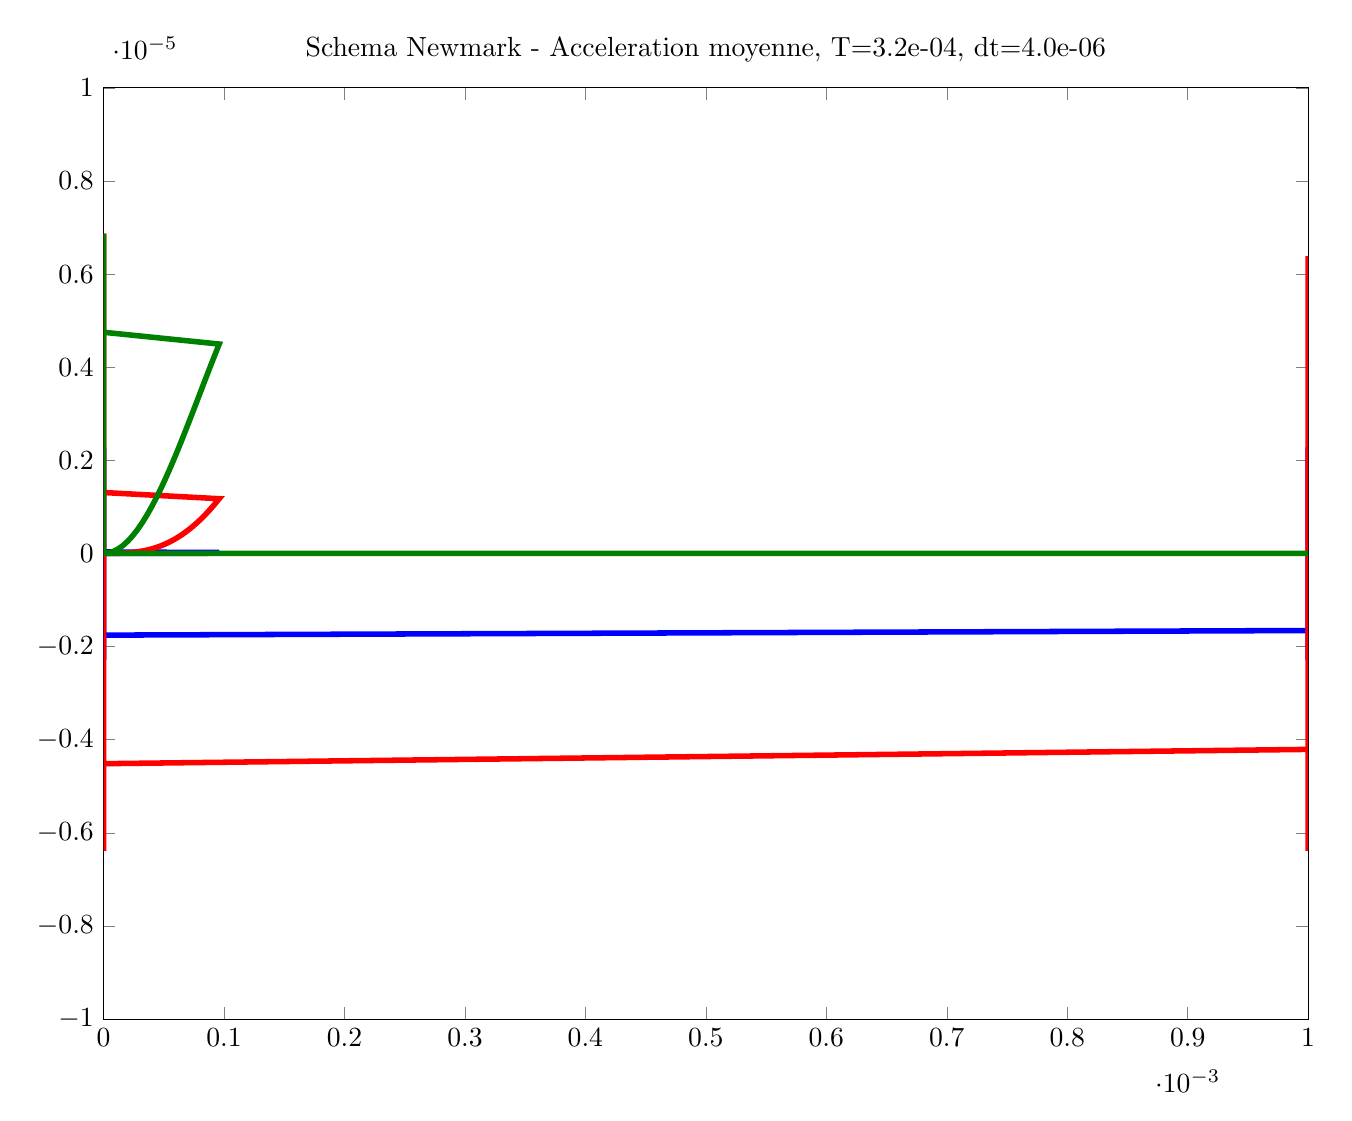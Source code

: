 % This file was created by matlab2tikz v0.4.7 (commit 9d7ddd53b3fb1f0df255c7d242269793e3f459e5) running on MATLAB 7.14.
% Copyright (c) 2008--2014, Nico Schlömer <nico.schloemer@gmail.com>
% All rights reserved.
% Minimal pgfplots version: 1.3
% 
% The latest updates can be retrieved from
%   http://www.mathworks.com/matlabcentral/fileexchange/22022-matlab2tikz
% where you can also make suggestions and rate matlab2tikz.
% 
\begin{tikzpicture}

\begin{axis}[%
width=6.023in,
height=4.656in,
scale only axis,
xmin=0,
xmax=0.001,
ymin=-1e-05,
ymax=1e-05,
title={Schema Newmark - Acceleration moyenne, T=3.2e-04, dt=4.0e-06}
]
\addplot [color=blue,solid,line width=2.0pt,forget plot]
  table[row sep=crcr]{0	0\\
4e-06	1.979e-26\\
8e-06	1.577e-24\\
1.2e-05	6.14e-23\\
1.6e-05	1.555e-21\\
2e-05	2.88e-20\\
2.4e-05	4.158e-19\\
2.8e-05	4.869e-18\\
3.2e-05	4.753e-17\\
3.6e-05	3.944e-16\\
4e-05	2.824e-15\\
4.4e-05	1.764e-14\\
4.8e-05	9.703e-14\\
5.2e-05	4.732e-13\\
5.6e-05	2.058e-12\\
6e-05	8.018e-12\\
6.4e-05	2.81e-11\\
6.8e-05	8.885e-11\\
7.2e-05	2.543e-10\\
7.6e-05	6.605e-10\\
8e-05	1.561e-09\\
8.4e-05	3.368e-09\\
8.8e-05	6.659e-09\\
9.2e-05	1.213e-08\\
9.6e-05	2.047e-08\\
0.0	3.23e-08\\
0.0	4.811e-08\\
0.0	6.831e-08\\
0.0	9.335e-08\\
0.0	1.237e-07\\
0.0	1.597e-07\\
0.0	2.016e-07\\
0.0	2.494e-07\\
0.0	3.03e-07\\
0.0	3.621e-07\\
0.0	4.264e-07\\
0.0	4.952e-07\\
0.0	5.679e-07\\
0.0	6.443e-07\\
0.0	7.238e-07\\
0.0	8.06e-07\\
0.0	8.904e-07\\
0.0	9.766e-07\\
0.0	1.064e-06\\
0.0	1.152e-06\\
0.0	1.24e-06\\
0.0	1.327e-06\\
0.0	1.413e-06\\
0.0	1.498e-06\\
0.0	1.581e-06\\
0.0	1.661e-06\\
0.0	1.738e-06\\
0.0	1.812e-06\\
0.0	1.881e-06\\
0.0	1.946e-06\\
0.0	2.006e-06\\
0.0	2.061e-06\\
0.0	2.111e-06\\
0.0	2.154e-06\\
0.0	2.192e-06\\
0.0	2.223e-06\\
0.0	2.248e-06\\
0.0	2.265e-06\\
0.0	2.276e-06\\
0.0	2.28e-06\\
0.0	2.277e-06\\
0.0	2.267e-06\\
0.0	2.25e-06\\
0.0	2.226e-06\\
0.0	2.194e-06\\
0.0	2.154e-06\\
0.0	2.107e-06\\
0.0	2.051e-06\\
0.0	1.986e-06\\
0.0	1.912e-06\\
0.0	1.829e-06\\
0.0	1.737e-06\\
0.0	1.635e-06\\
0.0	1.524e-06\\
0.0	1.404e-06\\
0.0	1.275e-06\\
0.0	1.139e-06\\
0.0	9.956e-07\\
0.0	8.455e-07\\
0.0	6.897e-07\\
0.0	5.296e-07\\
0.0	3.661e-07\\
0.0	2.006e-07\\
0.0	3.406e-08\\
0.0	-1.326e-07\\
0.0	-2.984e-07\\
0.0	-4.624e-07\\
0.0	-6.237e-07\\
0.0	-7.812e-07\\
0.0	-9.339e-07\\
0.0	-1.081e-06\\
0.0	-1.221e-06\\
0.0	-1.354e-06\\
0.0	-1.478e-06\\
0.0	-1.594e-06\\
0.0	-1.7e-06\\
0.0	-1.797e-06\\
0.0	-1.884e-06\\
0.0	-1.962e-06\\
0.0	-2.03e-06\\
0.0	-2.09e-06\\
0.0	-2.141e-06\\
0.0	-2.183e-06\\
0.0	-2.218e-06\\
0.0	-2.244e-06\\
0.0	-2.263e-06\\
0.0	-2.275e-06\\
0.0	-2.28e-06\\
0.0	-2.278e-06\\
0.0	-2.269e-06\\
0.0	-2.253e-06\\
0.0	-2.23e-06\\
0.0	-2.199e-06\\
0.0	-2.161e-06\\
0.0	-2.114e-06\\
0.0	-2.06e-06\\
0.0	-1.997e-06\\
0.0	-1.925e-06\\
0.0	-1.844e-06\\
0.0	-1.754e-06\\
0.001	-1.655e-06\\
0.001	-1.546e-06\\
0.001	-1.428e-06\\
0.001	-1.302e-06\\
0.001	-1.167e-06\\
0.001	-1.025e-06\\
0.001	-8.768e-07\\
0.001	-7.226e-07\\
0.001	-5.636e-07\\
0.001	-4.007e-07\\
0.001	-2.353e-07\\
0.001	-6.844e-08\\
0.001	9.868e-08\\
0.001	2.65e-07\\
0.001	4.294e-07\\
0.001	5.91e-07\\
0.001	7.49e-07\\
0.001	9.026e-07\\
0.001	1.051e-06\\
0.001	1.193e-06\\
0.001	1.327e-06\\
0.001	1.454e-06\\
0.001	1.572e-06\\
0.001	1.681e-06\\
0.001	1.78e-06\\
0.001	1.869e-06\\
0.001	1.949e-06\\
0.001	2.02e-06\\
0.001	2.081e-06\\
0.001	2.133e-06\\
0.001	2.177e-06\\
0.001	2.213e-06\\
0.001	2.241e-06\\
0.001	2.261e-06\\
0.001	2.274e-06\\
0.001	2.28e-06\\
0.001	2.279e-06\\
0.001	2.271e-06\\
0.001	2.256e-06\\
0.001	2.234e-06\\
0.001	2.204e-06\\
0.001	2.167e-06\\
0.001	2.123e-06\\
0.001	2.07e-06\\
0.001	2.008e-06\\
0.001	1.938e-06\\
0.001	1.859e-06\\
0.001	1.771e-06\\
0.001	1.674e-06\\
0.001	1.567e-06\\
0.001	1.452e-06\\
0.001	1.328e-06\\
0.001	1.195e-06\\
0.001	1.055e-06\\
0.001	9.077e-07\\
0.001	7.547e-07\\
0.001	5.968e-07\\
0.001	4.35e-07\\
0.001	2.701e-07\\
0.001	1.034e-07\\
0.001	-6.395e-08\\
0.001	-2.308e-07\\
0.001	-3.96e-07\\
0.001	-5.585e-07\\
0.001	-7.175e-07\\
0.001	-8.72e-07\\
0.001	-1.021e-06\\
0.001	-1.164e-06\\
0.001	-1.3e-06\\
0.001	-1.429e-06\\
0.001	-1.549e-06\\
0.001	-1.661e-06\\
0.001	-1.762e-06\\
0.001	-1.854e-06\\
0.001	-1.936e-06\\
0.001	-2.009e-06\\
0.001	-2.072e-06\\
0.001	-2.126e-06\\
0.001	-2.172e-06\\
0.001	-2.209e-06\\
0.001	-2.238e-06\\
0.001	-2.259e-06\\
0.001	-2.273e-06\\
0.001	-2.28e-06\\
0.001	-2.28e-06\\
0.001	-2.273e-06\\
0.001	-2.259e-06\\
0.001	-2.237e-06\\
0.001	-2.209e-06\\
0.001	-2.173e-06\\
0.001	-2.13e-06\\
0.001	-2.079e-06\\
0.001	-2.019e-06\\
0.001	-1.951e-06\\
0.001	-1.873e-06\\
0.001	-1.787e-06\\
0.001	-1.692e-06\\
0.001	-1.588e-06\\
0.001	-1.475e-06\\
0.001	-1.353e-06\\
0.001	-1.222e-06\\
0.001	-1.084e-06\\
0.001	-9.387e-07\\
0.001	-7.869e-07\\
0.001	-6.298e-07\\
0.001	-4.686e-07\\
0.001	-3.044e-07\\
0.001	-1.382e-07\\
0.001	2.902e-08\\
0.001	1.961e-07\\
0.001	3.62e-07\\
0.001	5.254e-07\\
0.001	6.855e-07\\
0.001	8.412e-07\\
0.001	9.916e-07\\
0.001	1.136e-06\\
0.001	1.273e-06\\
0.001	1.404e-06\\
0.001	1.526e-06\\
0.001	1.639e-06\\
0.001	1.743e-06\\
0.001	1.838e-06\\
0.001	1.923e-06\\
0.001	1.998e-06\\
0.001	2.063e-06\\
0.001	2.119e-06\\
};
\addplot [color=red,solid,line width=2.0pt,forget plot]
  table[row sep=crcr]{0	0\\
4e-06	1.518e-10\\
8e-06	9.119e-10\\
1.2e-05	2.885e-09\\
1.6e-05	6.669e-09\\
2e-05	1.285e-08\\
2.4e-05	2.2e-08\\
2.8e-05	3.466e-08\\
3.2e-05	5.138e-08\\
3.6e-05	7.266e-08\\
4e-05	9.897e-08\\
4.4e-05	1.308e-07\\
4.8e-05	1.685e-07\\
5.2e-05	2.124e-07\\
5.6e-05	2.63e-07\\
6e-05	3.205e-07\\
6.4e-05	3.851e-07\\
6.8e-05	4.572e-07\\
7.2e-05	5.367e-07\\
7.6e-05	6.24e-07\\
8e-05	7.189e-07\\
8.4e-05	8.216e-07\\
8.8e-05	9.321e-07\\
9.2e-05	1.05e-06\\
9.6e-05	1.176e-06\\
0.0	1.309e-06\\
0.0	1.449e-06\\
0.0	1.596e-06\\
0.0	1.75e-06\\
0.0	1.91e-06\\
0.0	2.076e-06\\
0.0	2.247e-06\\
0.0	2.423e-06\\
0.0	2.604e-06\\
0.0	2.789e-06\\
0.0	2.978e-06\\
0.0	3.169e-06\\
0.0	3.363e-06\\
0.0	3.559e-06\\
0.0	3.756e-06\\
0.0	3.953e-06\\
0.0	4.151e-06\\
0.0	4.348e-06\\
0.0	4.543e-06\\
0.0	4.737e-06\\
0.0	4.929e-06\\
0.0	5.117e-06\\
0.0	5.302e-06\\
0.0	5.482e-06\\
0.0	5.657e-06\\
0.0	5.826e-06\\
0.0	5.987e-06\\
0.0	6.14e-06\\
0.0	6.282e-06\\
0.0	6.413e-06\\
0.0	6.53e-06\\
0.0	6.631e-06\\
0.0	6.716e-06\\
0.0	6.784e-06\\
0.0	6.833e-06\\
0.0	6.862e-06\\
0.0	6.872e-06\\
0.0	6.861e-06\\
0.0	6.829e-06\\
0.0	6.774e-06\\
0.0	6.698e-06\\
0.0	6.599e-06\\
0.0	6.479e-06\\
0.0	6.336e-06\\
0.0	6.171e-06\\
0.0	5.985e-06\\
0.0	5.779e-06\\
0.0	5.552e-06\\
0.0	5.305e-06\\
0.0	5.041e-06\\
0.0	4.758e-06\\
0.0	4.46e-06\\
0.0	4.146e-06\\
0.0	3.819e-06\\
0.0	3.479e-06\\
0.0	3.128e-06\\
0.0	2.768e-06\\
0.0	2.4e-06\\
0.0	2.024e-06\\
0.0	1.642e-06\\
0.0	1.255e-06\\
0.0	8.647e-07\\
0.0	4.714e-07\\
0.0	7.648e-08\\
0.0	-3.187e-07\\
0.0	-7.128e-07\\
0.0	-1.105e-06\\
0.0	-1.493e-06\\
0.0	-1.877e-06\\
0.0	-2.255e-06\\
0.0	-2.626e-06\\
0.0	-2.988e-06\\
0.0	-3.341e-06\\
0.0	-3.683e-06\\
0.0	-4.012e-06\\
0.0	-4.327e-06\\
0.0	-4.626e-06\\
0.0	-4.907e-06\\
0.0	-5.168e-06\\
0.0	-5.408e-06\\
0.0	-5.625e-06\\
0.0	-5.816e-06\\
0.0	-5.981e-06\\
0.0	-6.119e-06\\
0.0	-6.229e-06\\
0.0	-6.311e-06\\
0.0	-6.364e-06\\
0.0	-6.388e-06\\
0.0	-6.382e-06\\
0.0	-6.347e-06\\
0.0	-6.283e-06\\
0.0	-6.19e-06\\
0.0	-6.069e-06\\
0.0	-5.92e-06\\
0.0	-5.745e-06\\
0.0	-5.545e-06\\
0.0	-5.32e-06\\
0.0	-5.072e-06\\
0.0	-4.803e-06\\
0.0	-4.515e-06\\
0.001	-4.208e-06\\
0.001	-3.886e-06\\
0.001	-3.549e-06\\
0.001	-3.2e-06\\
0.001	-2.84e-06\\
0.001	-2.472e-06\\
0.001	-2.097e-06\\
0.001	-1.716e-06\\
0.001	-1.33e-06\\
0.001	-9.402e-07\\
0.001	-5.477e-07\\
0.001	-1.532e-07\\
0.001	2.419e-07\\
0.001	6.365e-07\\
0.001	1.029e-06\\
0.001	1.418e-06\\
0.001	1.803e-06\\
0.001	2.182e-06\\
0.001	2.554e-06\\
0.001	2.918e-06\\
0.001	3.272e-06\\
0.001	3.616e-06\\
0.001	3.947e-06\\
0.001	4.264e-06\\
0.001	4.566e-06\\
0.001	4.85e-06\\
0.001	5.115e-06\\
0.001	5.36e-06\\
0.001	5.581e-06\\
0.001	5.778e-06\\
0.001	5.949e-06\\
0.001	6.093e-06\\
0.001	6.21e-06\\
0.001	6.297e-06\\
0.001	6.355e-06\\
0.001	6.385e-06\\
0.001	6.385e-06\\
0.001	6.356e-06\\
0.001	6.298e-06\\
0.001	6.212e-06\\
0.001	6.096e-06\\
0.001	5.953e-06\\
0.001	5.783e-06\\
0.001	5.588e-06\\
0.001	5.368e-06\\
0.001	5.125e-06\\
0.001	4.86e-06\\
0.001	4.576e-06\\
0.001	4.273e-06\\
0.001	3.953e-06\\
0.001	3.618e-06\\
0.001	3.271e-06\\
0.001	2.913e-06\\
0.001	2.546e-06\\
0.001	2.171e-06\\
0.001	1.79e-06\\
0.001	1.404e-06\\
0.001	1.015e-06\\
0.001	6.225e-07\\
0.001	2.288e-07\\
0.001	-1.655e-07\\
0.001	-5.596e-07\\
0.001	-9.524e-07\\
0.001	-1.343e-06\\
0.001	-1.729e-06\\
0.001	-2.109e-06\\
0.001	-2.483e-06\\
0.001	-2.848e-06\\
0.001	-3.203e-06\\
0.001	-3.548e-06\\
0.001	-3.882e-06\\
0.001	-4.201e-06\\
0.001	-4.505e-06\\
0.001	-4.793e-06\\
0.001	-5.062e-06\\
0.001	-5.31e-06\\
0.001	-5.536e-06\\
0.001	-5.738e-06\\
0.001	-5.915e-06\\
0.001	-6.066e-06\\
0.001	-6.188e-06\\
0.001	-6.282e-06\\
0.001	-6.347e-06\\
0.001	-6.382e-06\\
0.001	-6.388e-06\\
0.001	-6.364e-06\\
0.001	-6.312e-06\\
0.001	-6.231e-06\\
0.001	-6.122e-06\\
0.001	-5.985e-06\\
0.001	-5.821e-06\\
0.001	-5.631e-06\\
0.001	-5.416e-06\\
0.001	-5.177e-06\\
0.001	-4.916e-06\\
0.001	-4.635e-06\\
0.001	-4.335e-06\\
0.001	-4.019e-06\\
0.001	-3.688e-06\\
0.001	-3.342e-06\\
0.001	-2.986e-06\\
0.001	-2.619e-06\\
0.001	-2.245e-06\\
0.001	-1.864e-06\\
0.001	-1.478e-06\\
0.001	-1.089e-06\\
0.001	-6.975e-07\\
0.001	-3.041e-07\\
0.001	9.007e-08\\
0.001	4.84e-07\\
0.001	8.766e-07\\
0.001	1.267e-06\\
0.001	1.653e-06\\
0.001	2.035e-06\\
0.001	2.41e-06\\
0.001	2.777e-06\\
0.001	3.135e-06\\
0.001	3.482e-06\\
0.001	3.817e-06\\
0.001	4.138e-06\\
0.001	4.444e-06\\
0.001	4.735e-06\\
0.001	5.007e-06\\
0.001	5.26e-06\\
0.001	5.49e-06\\
0.001	5.698e-06\\
};
\addplot [color=black!50!green,solid,line width=2.0pt,forget plot]
  table[row sep=crcr]{0	0\\
4e-06	1.059e-08\\
8e-06	4.23e-08\\
1.2e-05	9.494e-08\\
1.6e-05	1.682e-07\\
2e-05	2.616e-07\\
2.4e-05	3.745e-07\\
2.8e-05	5.063e-07\\
3.2e-05	6.562e-07\\
3.6e-05	8.232e-07\\
4e-05	1.006e-06\\
4.4e-05	1.205e-06\\
4.8e-05	1.416e-06\\
5.2e-05	1.641e-06\\
5.6e-05	1.876e-06\\
6e-05	2.121e-06\\
6.4e-05	2.374e-06\\
6.8e-05	2.634e-06\\
7.2e-05	2.899e-06\\
7.6e-05	3.166e-06\\
8e-05	3.436e-06\\
8.4e-05	3.706e-06\\
8.8e-05	3.974e-06\\
9.2e-05	4.238e-06\\
9.6e-05	4.498e-06\\
0.0	4.751e-06\\
0.0	4.996e-06\\
0.0	5.231e-06\\
0.0	5.456e-06\\
0.0	5.668e-06\\
0.0	5.866e-06\\
0.0	6.049e-06\\
0.0	6.216e-06\\
0.0	6.366e-06\\
0.0	6.498e-06\\
0.0	6.61e-06\\
0.0	6.704e-06\\
0.0	6.777e-06\\
0.0	6.83e-06\\
0.0	6.861e-06\\
0.0	6.872e-06\\
0.0	6.861e-06\\
0.0	6.83e-06\\
0.0	6.777e-06\\
0.0	6.704e-06\\
0.0	6.61e-06\\
0.0	6.498e-06\\
0.0	6.366e-06\\
0.0	6.216e-06\\
0.0	6.049e-06\\
0.0	5.866e-06\\
0.0	5.668e-06\\
0.0	5.456e-06\\
0.0	5.231e-06\\
0.0	4.996e-06\\
0.0	4.751e-06\\
0.0	4.498e-06\\
0.0	4.238e-06\\
0.0	3.974e-06\\
0.0	3.706e-06\\
0.0	3.436e-06\\
0.0	3.166e-06\\
0.0	2.899e-06\\
0.0	2.634e-06\\
0.0	2.374e-06\\
0.0	2.121e-06\\
0.0	1.876e-06\\
0.0	1.641e-06\\
0.0	1.416e-06\\
0.0	1.205e-06\\
0.0	1.006e-06\\
0.0	8.232e-07\\
0.0	6.562e-07\\
0.0	5.063e-07\\
0.0	3.745e-07\\
0.0	2.616e-07\\
0.0	1.682e-07\\
0.0	9.494e-08\\
0.0	4.23e-08\\
0.0	1.059e-08\\
0.0	0\\
0.0	0\\
0.0	0\\
0.0	0\\
0.0	0\\
0.0	0\\
0.0	0\\
0.0	0\\
0.0	0\\
0.0	0\\
0.0	0\\
0.0	0\\
0.0	0\\
0.0	0\\
0.0	0\\
0.0	0\\
0.0	0\\
0.0	0\\
0.0	0\\
0.0	0\\
0.0	0\\
0.0	0\\
0.0	0\\
0.0	0\\
0.0	0\\
0.0	0\\
0.0	0\\
0.0	0\\
0.0	0\\
0.0	0\\
0.0	0\\
0.0	0\\
0.0	0\\
0.0	0\\
0.0	0\\
0.0	0\\
0.0	0\\
0.0	0\\
0.0	0\\
0.0	0\\
0.0	0\\
0.0	0\\
0.0	0\\
0.0	0\\
0.0	0\\
0.001	0\\
0.001	0\\
0.001	0\\
0.001	0\\
0.001	0\\
0.001	0\\
0.001	0\\
0.001	0\\
0.001	0\\
0.001	0\\
0.001	0\\
0.001	0\\
0.001	0\\
0.001	0\\
0.001	0\\
0.001	0\\
0.001	0\\
0.001	0\\
0.001	0\\
0.001	0\\
0.001	0\\
0.001	0\\
0.001	0\\
0.001	0\\
0.001	0\\
0.001	0\\
0.001	0\\
0.001	0\\
0.001	0\\
0.001	0\\
0.001	0\\
0.001	0\\
0.001	0\\
0.001	0\\
0.001	0\\
0.001	0\\
0.001	0\\
0.001	0\\
0.001	0\\
0.001	0\\
0.001	0\\
0.001	0\\
0.001	0\\
0.001	0\\
0.001	0\\
0.001	0\\
0.001	0\\
0.001	0\\
0.001	0\\
0.001	0\\
0.001	0\\
0.001	0\\
0.001	0\\
0.001	0\\
0.001	0\\
0.001	0\\
0.001	0\\
0.001	0\\
0.001	0\\
0.001	0\\
0.001	0\\
0.001	0\\
0.001	0\\
0.001	0\\
0.001	0\\
0.001	0\\
0.001	0\\
0.001	0\\
0.001	0\\
0.001	0\\
0.001	0\\
0.001	0\\
0.001	0\\
0.001	0\\
0.001	0\\
0.001	0\\
0.001	0\\
0.001	0\\
0.001	0\\
0.001	0\\
0.001	0\\
0.001	0\\
0.001	0\\
0.001	0\\
0.001	0\\
0.001	0\\
0.001	0\\
0.001	0\\
0.001	0\\
0.001	0\\
0.001	0\\
0.001	0\\
0.001	0\\
0.001	0\\
0.001	0\\
0.001	0\\
0.001	0\\
0.001	0\\
0.001	0\\
0.001	0\\
0.001	0\\
0.001	0\\
0.001	0\\
0.001	0\\
0.001	0\\
0.001	0\\
0.001	0\\
0.001	0\\
0.001	0\\
0.001	0\\
0.001	0\\
0.001	0\\
0.001	0\\
0.001	0\\
0.001	0\\
0.001	0\\
0.001	0\\
0.001	0\\
0.001	0\\
0.001	0\\
0.001	0\\
0.001	0\\
0.001	0\\
0.001	0\\
0.001	0\\
0.001	0\\
};
\end{axis}
\end{tikzpicture}%